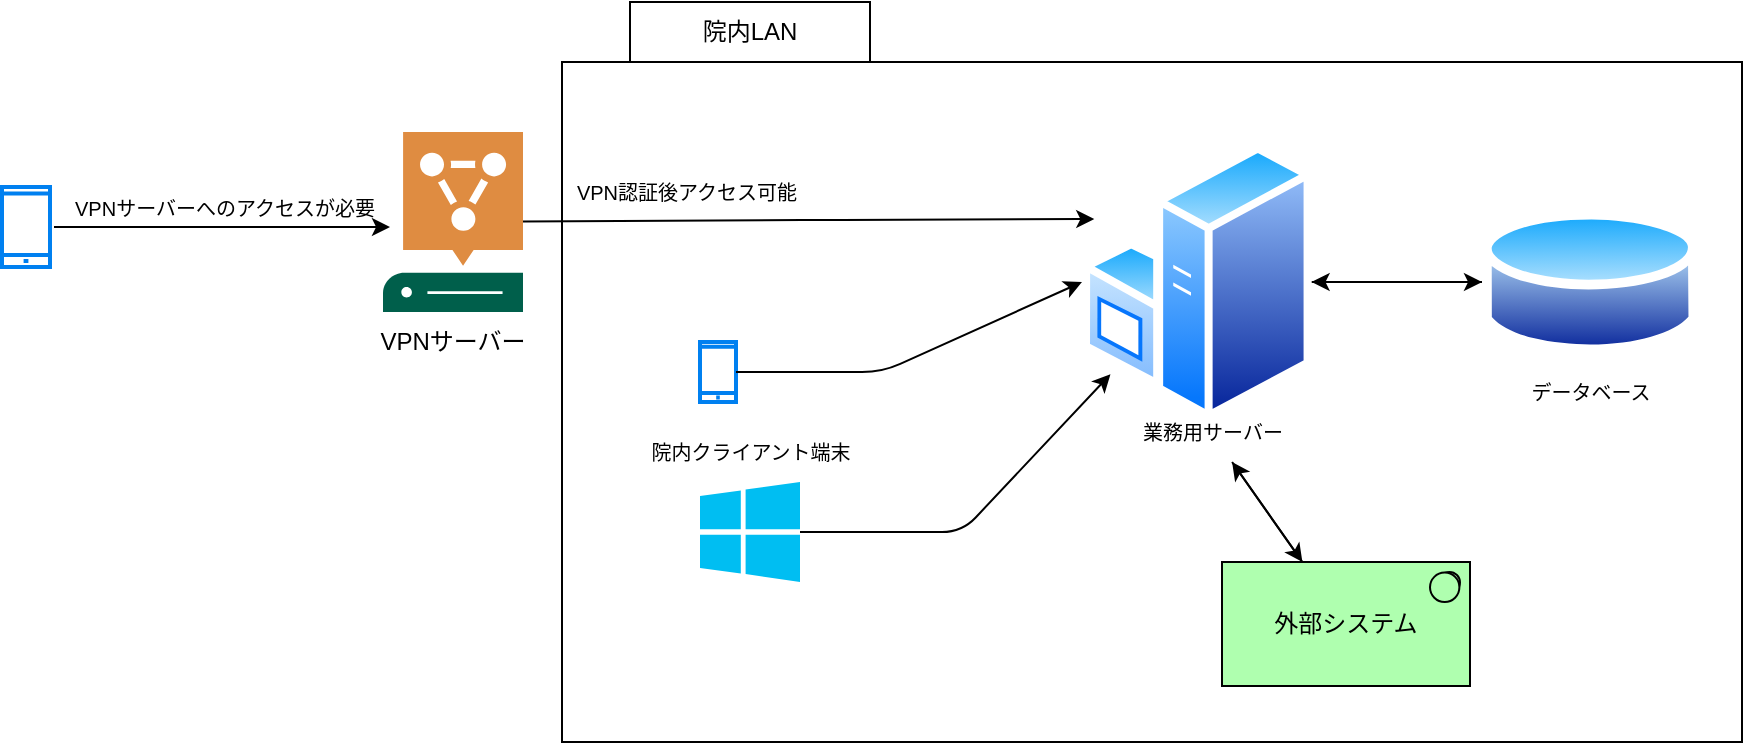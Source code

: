 <mxfile>
    <diagram id="pn6iOfxr25eIrakl6U0h" name="ページ1">
        <mxGraphModel dx="1386" dy="899" grid="1" gridSize="10" guides="1" tooltips="1" connect="1" arrows="1" fold="1" page="1" pageScale="1" pageWidth="827" pageHeight="1169" math="0" shadow="0">
            <root>
                <mxCell id="0"/>
                <mxCell id="1" parent="0"/>
                <mxCell id="10" value="" style="whiteSpace=wrap;html=1;" parent="1" vertex="1">
                    <mxGeometry x="320" y="310" width="590" height="340" as="geometry"/>
                </mxCell>
                <mxCell id="2" value="" style="html=1;verticalLabelPosition=bottom;align=center;labelBackgroundColor=#ffffff;verticalAlign=top;strokeWidth=2;strokeColor=#0080F0;shadow=0;dashed=0;shape=mxgraph.ios7.icons.smartphone;" parent="1" vertex="1">
                    <mxGeometry x="389" y="450" width="18" height="30" as="geometry"/>
                </mxCell>
                <mxCell id="46" style="edgeStyle=none;html=1;" edge="1" parent="1" source="3" target="5">
                    <mxGeometry relative="1" as="geometry">
                        <mxPoint x="576.032" y="458.992" as="targetPoint"/>
                        <Array as="points">
                            <mxPoint x="520" y="545"/>
                        </Array>
                    </mxGeometry>
                </mxCell>
                <mxCell id="3" value="" style="verticalLabelPosition=bottom;html=1;verticalAlign=top;align=center;strokeColor=none;fillColor=#00BEF2;shape=mxgraph.azure.azure_instance;" parent="1" vertex="1">
                    <mxGeometry x="389" y="520" width="50" height="50" as="geometry"/>
                </mxCell>
                <mxCell id="39" style="edgeStyle=none;html=1;entryX=0;entryY=0.5;entryDx=0;entryDy=0;" edge="1" parent="1" source="5" target="32">
                    <mxGeometry relative="1" as="geometry">
                        <mxPoint x="783.3" y="420" as="targetPoint"/>
                    </mxGeometry>
                </mxCell>
                <mxCell id="5" value="" style="image;aspect=fixed;perimeter=ellipsePerimeter;html=1;align=center;shadow=0;dashed=0;spacingTop=3;image=img/lib/active_directory/windows_server.svg;" parent="1" vertex="1">
                    <mxGeometry x="580" y="350" width="114.8" height="140" as="geometry"/>
                </mxCell>
                <mxCell id="11" value="院内LAN" style="rounded=0;whiteSpace=wrap;html=1;align=center;" parent="1" vertex="1">
                    <mxGeometry x="354" y="280" width="120" height="30" as="geometry"/>
                </mxCell>
                <mxCell id="15" value="" style="sketch=0;pointerEvents=1;shadow=0;dashed=0;html=1;strokeColor=none;fillColor=#005F4B;labelPosition=center;verticalLabelPosition=bottom;verticalAlign=top;align=center;outlineConnect=0;shape=mxgraph.veeam2.vpn_server;" parent="1" vertex="1">
                    <mxGeometry x="230.5" y="345" width="70" height="90" as="geometry"/>
                </mxCell>
                <mxCell id="17" value="VPNサーバー" style="rounded=0;whiteSpace=wrap;html=1;strokeColor=none;" parent="1" vertex="1">
                    <mxGeometry x="228" y="435" width="75" height="30" as="geometry"/>
                </mxCell>
                <mxCell id="19" value="" style="html=1;verticalLabelPosition=bottom;align=center;labelBackgroundColor=#ffffff;verticalAlign=top;strokeWidth=2;strokeColor=#0080F0;shadow=0;dashed=0;shape=mxgraph.ios7.icons.smartphone;" parent="1" vertex="1">
                    <mxGeometry x="40" y="372.5" width="24" height="40" as="geometry"/>
                </mxCell>
                <mxCell id="20" value="" style="endArrow=classic;html=1;" parent="1" edge="1">
                    <mxGeometry width="50" height="50" relative="1" as="geometry">
                        <mxPoint x="66" y="392.5" as="sourcePoint"/>
                        <mxPoint x="234" y="392.5" as="targetPoint"/>
                    </mxGeometry>
                </mxCell>
                <mxCell id="21" value="&lt;font style=&quot;font-size: 10px;&quot;&gt;VPNサーバーへのアクセスが必要&lt;/font&gt;" style="strokeWidth=1;html=1;shadow=0;dashed=0;shape=mxgraph.android.textfield;align=center;strokeColor=none;pointerEvents=1" parent="1" vertex="1">
                    <mxGeometry x="64" y="367.5" width="174" height="30" as="geometry"/>
                </mxCell>
                <mxCell id="22" value="" style="endArrow=classic;html=1;entryX=0;entryY=0.25;entryDx=0;entryDy=0;" parent="1" source="15" target="5" edge="1">
                    <mxGeometry width="50" height="50" relative="1" as="geometry">
                        <mxPoint x="300" y="328" as="sourcePoint"/>
                        <mxPoint x="570.011" y="400.027" as="targetPoint"/>
                        <Array as="points">
                            <mxPoint x="450" y="389"/>
                        </Array>
                    </mxGeometry>
                </mxCell>
                <mxCell id="23" value="&lt;span style=&quot;font-size: 10px;&quot;&gt;VPN認証後アクセス可能&lt;/span&gt;" style="strokeWidth=1;html=1;shadow=0;dashed=0;shape=mxgraph.android.textfield;align=center;strokeColor=none;pointerEvents=1" parent="1" vertex="1">
                    <mxGeometry x="295" y="360" width="174" height="30" as="geometry"/>
                </mxCell>
                <mxCell id="27" value="&lt;span style=&quot;font-size: 10px;&quot;&gt;院内クライアント端末&lt;/span&gt;" style="strokeWidth=1;html=1;shadow=0;dashed=0;shape=mxgraph.android.textfield;align=center;strokeColor=none;pointerEvents=1" parent="1" vertex="1">
                    <mxGeometry x="359" y="490" width="110" height="30" as="geometry"/>
                </mxCell>
                <mxCell id="52" style="edgeStyle=none;html=1;" edge="1" parent="1" source="28" target="51">
                    <mxGeometry relative="1" as="geometry"/>
                </mxCell>
                <mxCell id="28" value="&lt;span style=&quot;font-size: 10px;&quot;&gt;業務用サーバー&lt;/span&gt;" style="strokeWidth=1;html=1;shadow=0;dashed=0;shape=mxgraph.android.textfield;align=center;strokeColor=none;pointerEvents=1" parent="1" vertex="1">
                    <mxGeometry x="607.5" y="480" width="74" height="30" as="geometry"/>
                </mxCell>
                <mxCell id="54" style="edgeStyle=none;html=1;" edge="1" parent="1" source="32" target="5">
                    <mxGeometry relative="1" as="geometry"/>
                </mxCell>
                <mxCell id="32" value="" style="image;aspect=fixed;perimeter=ellipsePerimeter;html=1;align=center;shadow=0;dashed=0;spacingTop=3;image=img/lib/active_directory/database.svg;" vertex="1" parent="1">
                    <mxGeometry x="780" y="380" width="108.1" height="80" as="geometry"/>
                </mxCell>
                <mxCell id="34" value="&lt;span style=&quot;font-size: 10px;&quot;&gt;データベース&lt;/span&gt;" style="strokeWidth=1;html=1;shadow=0;dashed=0;shape=mxgraph.android.textfield;align=center;strokeColor=none;pointerEvents=1" vertex="1" parent="1">
                    <mxGeometry x="797.05" y="460" width="74" height="30" as="geometry"/>
                </mxCell>
                <mxCell id="47" style="edgeStyle=none;html=1;entryX=0;entryY=0.5;entryDx=0;entryDy=0;" edge="1" parent="1" source="2" target="5">
                    <mxGeometry relative="1" as="geometry">
                        <mxPoint x="573.999" y="428.034" as="targetPoint"/>
                        <Array as="points">
                            <mxPoint x="480" y="465"/>
                        </Array>
                    </mxGeometry>
                </mxCell>
                <mxCell id="53" style="edgeStyle=none;html=1;" edge="1" parent="1" source="51" target="28">
                    <mxGeometry relative="1" as="geometry"/>
                </mxCell>
                <mxCell id="51" value="外部システム" style="html=1;outlineConnect=0;whiteSpace=wrap;fillColor=#AFFFAF;shape=mxgraph.archimate3.application;appType=sysSw;archiType=square;" vertex="1" parent="1">
                    <mxGeometry x="650" y="560" width="124" height="62" as="geometry"/>
                </mxCell>
            </root>
        </mxGraphModel>
    </diagram>
</mxfile>